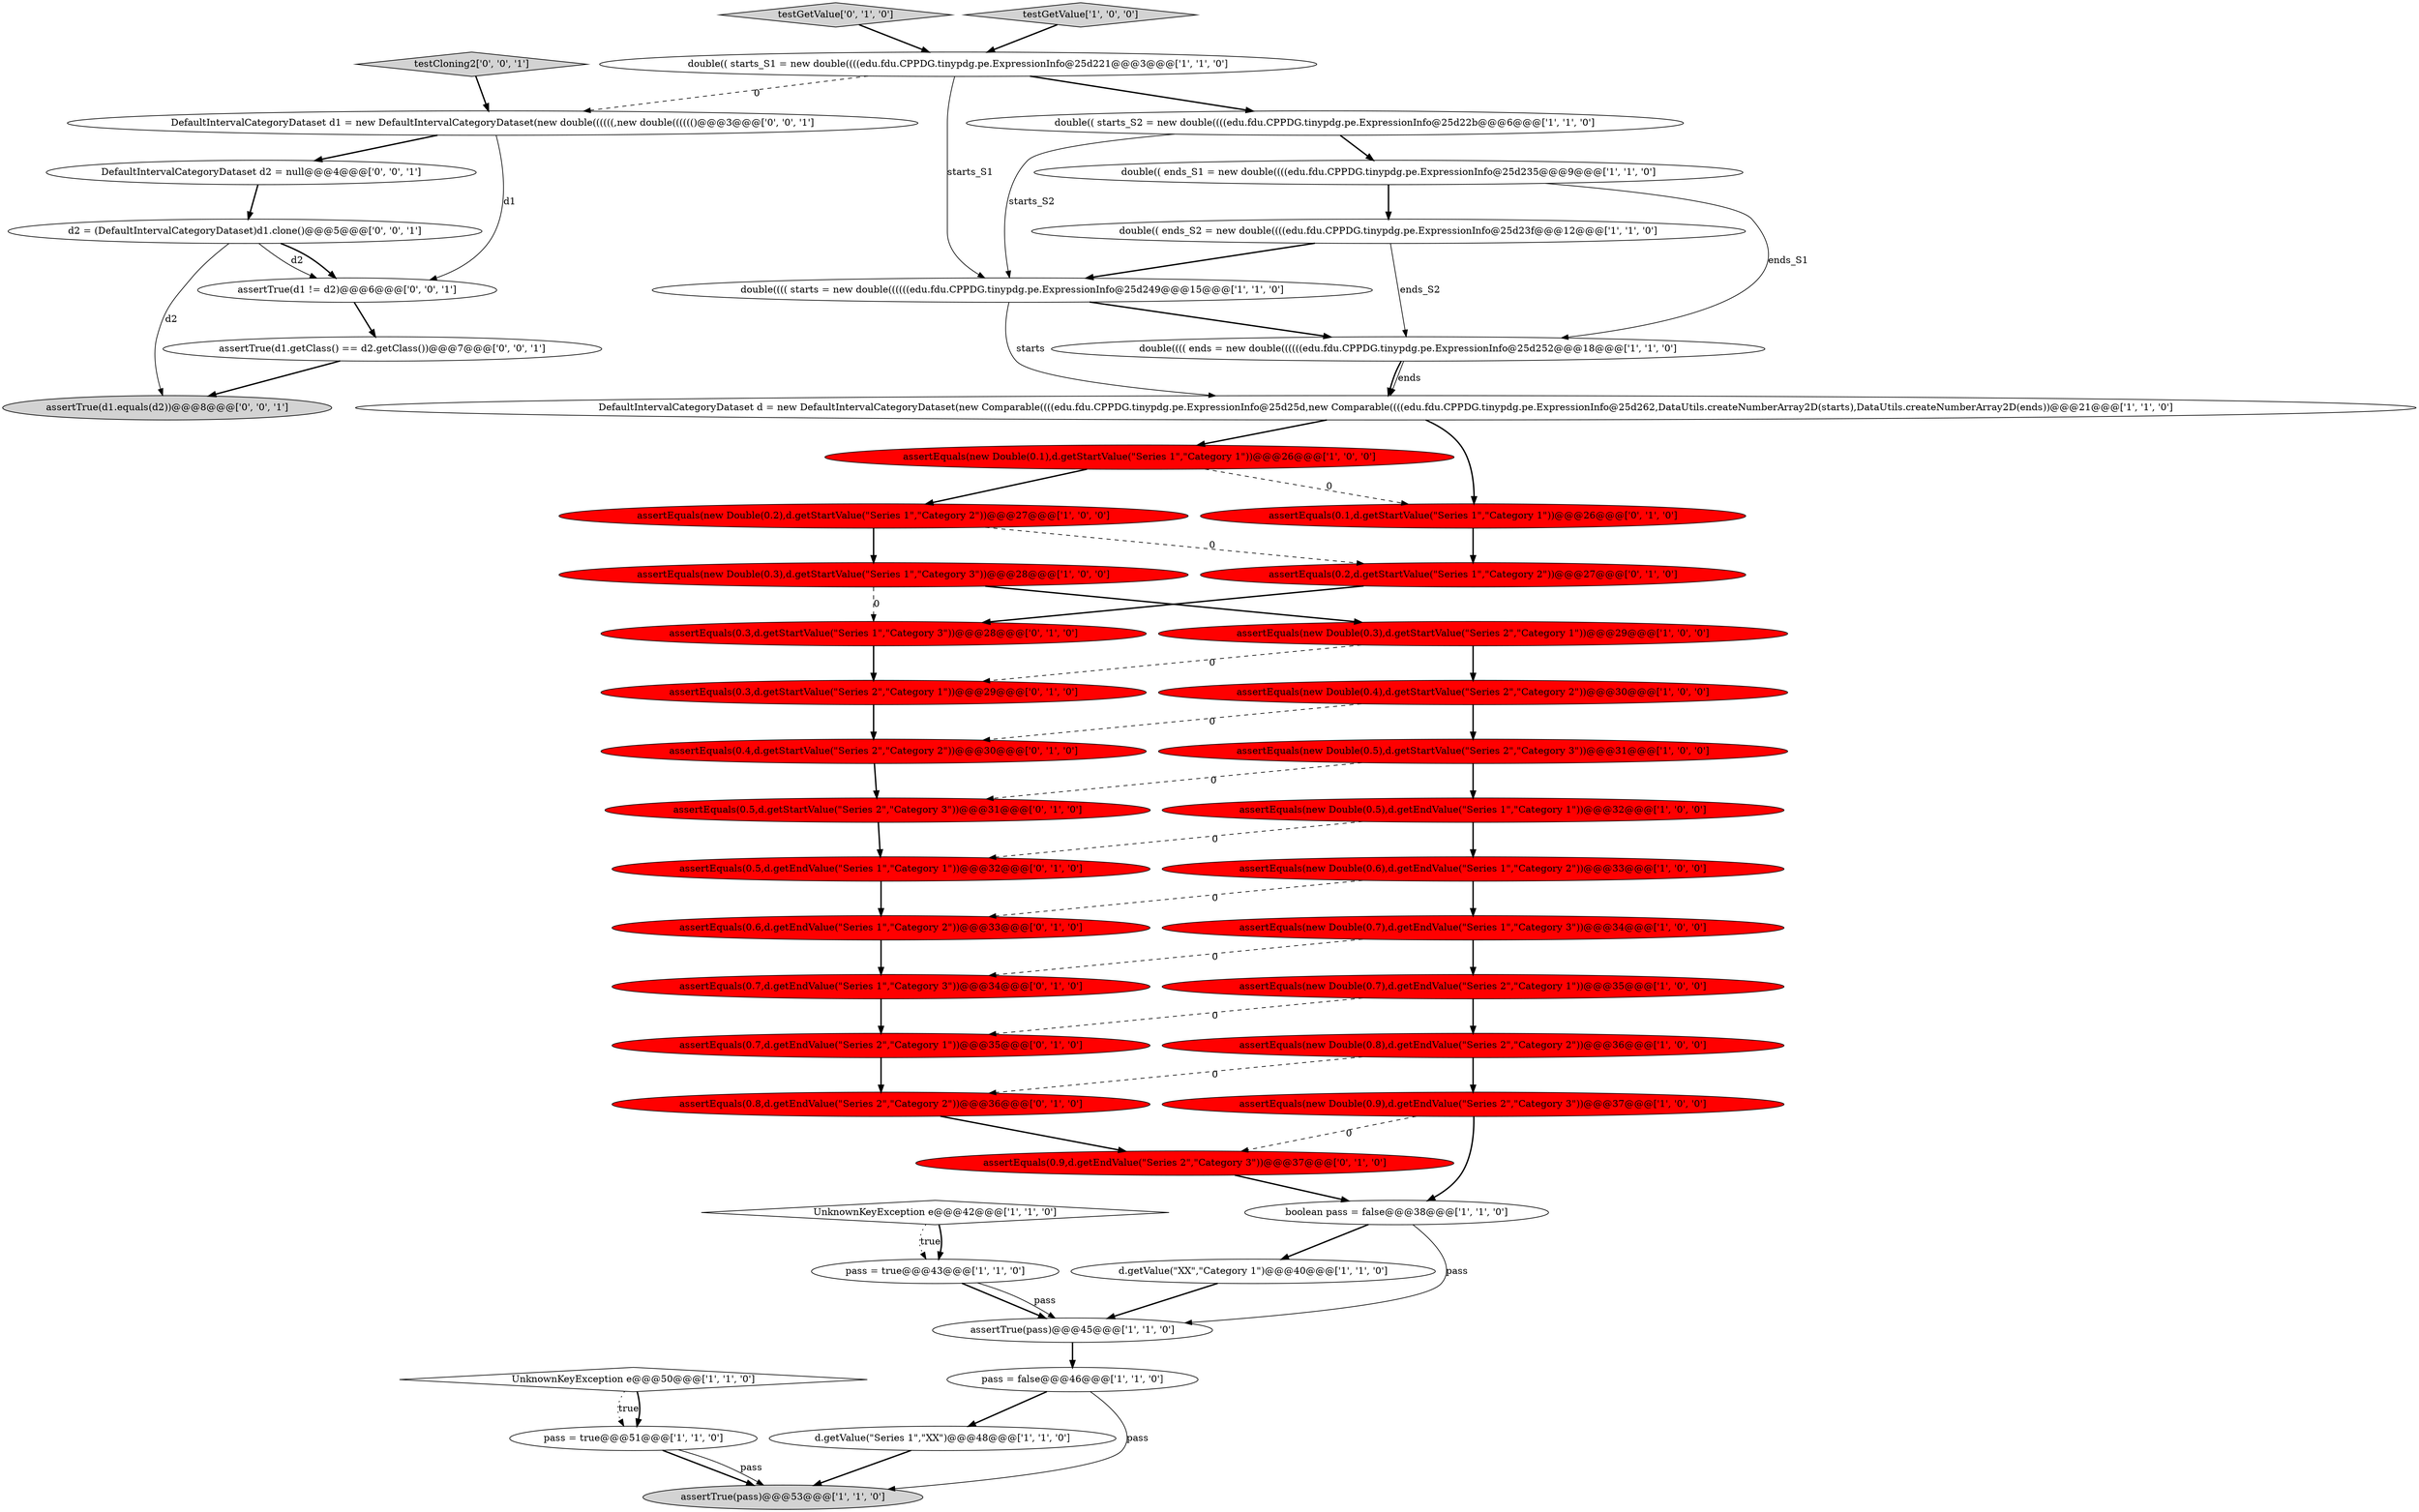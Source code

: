 digraph {
37 [style = filled, label = "assertEquals(0.8,d.getEndValue(\"Series 2\",\"Category 2\"))@@@36@@@['0', '1', '0']", fillcolor = red, shape = ellipse image = "AAA1AAABBB2BBB"];
23 [style = filled, label = "assertEquals(new Double(0.7),d.getEndValue(\"Series 1\",\"Category 3\"))@@@34@@@['1', '0', '0']", fillcolor = red, shape = ellipse image = "AAA1AAABBB1BBB"];
22 [style = filled, label = "double(((( starts = new double((((((edu.fdu.CPPDG.tinypdg.pe.ExpressionInfo@25d249@@@15@@@['1', '1', '0']", fillcolor = white, shape = ellipse image = "AAA0AAABBB1BBB"];
16 [style = filled, label = "double(( ends_S2 = new double((((edu.fdu.CPPDG.tinypdg.pe.ExpressionInfo@25d23f@@@12@@@['1', '1', '0']", fillcolor = white, shape = ellipse image = "AAA0AAABBB1BBB"];
12 [style = filled, label = "pass = true@@@51@@@['1', '1', '0']", fillcolor = white, shape = ellipse image = "AAA0AAABBB1BBB"];
31 [style = filled, label = "assertEquals(0.9,d.getEndValue(\"Series 2\",\"Category 3\"))@@@37@@@['0', '1', '0']", fillcolor = red, shape = ellipse image = "AAA1AAABBB2BBB"];
8 [style = filled, label = "assertEquals(new Double(0.1),d.getStartValue(\"Series 1\",\"Category 1\"))@@@26@@@['1', '0', '0']", fillcolor = red, shape = ellipse image = "AAA1AAABBB1BBB"];
1 [style = filled, label = "d.getValue(\"XX\",\"Category 1\")@@@40@@@['1', '1', '0']", fillcolor = white, shape = ellipse image = "AAA0AAABBB1BBB"];
4 [style = filled, label = "pass = false@@@46@@@['1', '1', '0']", fillcolor = white, shape = ellipse image = "AAA0AAABBB1BBB"];
14 [style = filled, label = "DefaultIntervalCategoryDataset d = new DefaultIntervalCategoryDataset(new Comparable((((edu.fdu.CPPDG.tinypdg.pe.ExpressionInfo@25d25d,new Comparable((((edu.fdu.CPPDG.tinypdg.pe.ExpressionInfo@25d262,DataUtils.createNumberArray2D(starts),DataUtils.createNumberArray2D(ends))@@@21@@@['1', '1', '0']", fillcolor = white, shape = ellipse image = "AAA0AAABBB1BBB"];
32 [style = filled, label = "assertEquals(0.3,d.getStartValue(\"Series 2\",\"Category 1\"))@@@29@@@['0', '1', '0']", fillcolor = red, shape = ellipse image = "AAA1AAABBB2BBB"];
20 [style = filled, label = "UnknownKeyException e@@@42@@@['1', '1', '0']", fillcolor = white, shape = diamond image = "AAA0AAABBB1BBB"];
2 [style = filled, label = "double(((( ends = new double((((((edu.fdu.CPPDG.tinypdg.pe.ExpressionInfo@25d252@@@18@@@['1', '1', '0']", fillcolor = white, shape = ellipse image = "AAA0AAABBB1BBB"];
15 [style = filled, label = "assertEquals(new Double(0.5),d.getEndValue(\"Series 1\",\"Category 1\"))@@@32@@@['1', '0', '0']", fillcolor = red, shape = ellipse image = "AAA1AAABBB1BBB"];
25 [style = filled, label = "d.getValue(\"Series 1\",\"XX\")@@@48@@@['1', '1', '0']", fillcolor = white, shape = ellipse image = "AAA0AAABBB1BBB"];
43 [style = filled, label = "assertTrue(d1.getClass() == d2.getClass())@@@7@@@['0', '0', '1']", fillcolor = white, shape = ellipse image = "AAA0AAABBB3BBB"];
49 [style = filled, label = "d2 = (DefaultIntervalCategoryDataset)d1.clone()@@@5@@@['0', '0', '1']", fillcolor = white, shape = ellipse image = "AAA0AAABBB3BBB"];
17 [style = filled, label = "assertEquals(new Double(0.8),d.getEndValue(\"Series 2\",\"Category 2\"))@@@36@@@['1', '0', '0']", fillcolor = red, shape = ellipse image = "AAA1AAABBB1BBB"];
26 [style = filled, label = "assertEquals(new Double(0.3),d.getStartValue(\"Series 1\",\"Category 3\"))@@@28@@@['1', '0', '0']", fillcolor = red, shape = ellipse image = "AAA1AAABBB1BBB"];
47 [style = filled, label = "assertTrue(d1.equals(d2))@@@8@@@['0', '0', '1']", fillcolor = lightgray, shape = ellipse image = "AAA0AAABBB3BBB"];
33 [style = filled, label = "assertEquals(0.6,d.getEndValue(\"Series 1\",\"Category 2\"))@@@33@@@['0', '1', '0']", fillcolor = red, shape = ellipse image = "AAA1AAABBB2BBB"];
3 [style = filled, label = "assertEquals(new Double(0.7),d.getEndValue(\"Series 2\",\"Category 1\"))@@@35@@@['1', '0', '0']", fillcolor = red, shape = ellipse image = "AAA1AAABBB1BBB"];
28 [style = filled, label = "assertTrue(pass)@@@45@@@['1', '1', '0']", fillcolor = white, shape = ellipse image = "AAA0AAABBB1BBB"];
45 [style = filled, label = "testCloning2['0', '0', '1']", fillcolor = lightgray, shape = diamond image = "AAA0AAABBB3BBB"];
30 [style = filled, label = "testGetValue['0', '1', '0']", fillcolor = lightgray, shape = diamond image = "AAA0AAABBB2BBB"];
13 [style = filled, label = "testGetValue['1', '0', '0']", fillcolor = lightgray, shape = diamond image = "AAA0AAABBB1BBB"];
40 [style = filled, label = "assertEquals(0.3,d.getStartValue(\"Series 1\",\"Category 3\"))@@@28@@@['0', '1', '0']", fillcolor = red, shape = ellipse image = "AAA1AAABBB2BBB"];
46 [style = filled, label = "DefaultIntervalCategoryDataset d1 = new DefaultIntervalCategoryDataset(new double((((((,new double(((((()@@@3@@@['0', '0', '1']", fillcolor = white, shape = ellipse image = "AAA0AAABBB3BBB"];
41 [style = filled, label = "assertEquals(0.1,d.getStartValue(\"Series 1\",\"Category 1\"))@@@26@@@['0', '1', '0']", fillcolor = red, shape = ellipse image = "AAA1AAABBB2BBB"];
9 [style = filled, label = "UnknownKeyException e@@@50@@@['1', '1', '0']", fillcolor = white, shape = diamond image = "AAA0AAABBB1BBB"];
21 [style = filled, label = "assertEquals(new Double(0.9),d.getEndValue(\"Series 2\",\"Category 3\"))@@@37@@@['1', '0', '0']", fillcolor = red, shape = ellipse image = "AAA1AAABBB1BBB"];
39 [style = filled, label = "assertEquals(0.7,d.getEndValue(\"Series 1\",\"Category 3\"))@@@34@@@['0', '1', '0']", fillcolor = red, shape = ellipse image = "AAA1AAABBB2BBB"];
44 [style = filled, label = "DefaultIntervalCategoryDataset d2 = null@@@4@@@['0', '0', '1']", fillcolor = white, shape = ellipse image = "AAA0AAABBB3BBB"];
35 [style = filled, label = "assertEquals(0.5,d.getEndValue(\"Series 1\",\"Category 1\"))@@@32@@@['0', '1', '0']", fillcolor = red, shape = ellipse image = "AAA1AAABBB2BBB"];
34 [style = filled, label = "assertEquals(0.7,d.getEndValue(\"Series 2\",\"Category 1\"))@@@35@@@['0', '1', '0']", fillcolor = red, shape = ellipse image = "AAA1AAABBB2BBB"];
6 [style = filled, label = "boolean pass = false@@@38@@@['1', '1', '0']", fillcolor = white, shape = ellipse image = "AAA0AAABBB1BBB"];
29 [style = filled, label = "assertEquals(new Double(0.4),d.getStartValue(\"Series 2\",\"Category 2\"))@@@30@@@['1', '0', '0']", fillcolor = red, shape = ellipse image = "AAA1AAABBB1BBB"];
42 [style = filled, label = "assertEquals(0.5,d.getStartValue(\"Series 2\",\"Category 3\"))@@@31@@@['0', '1', '0']", fillcolor = red, shape = ellipse image = "AAA1AAABBB2BBB"];
5 [style = filled, label = "assertTrue(pass)@@@53@@@['1', '1', '0']", fillcolor = lightgray, shape = ellipse image = "AAA0AAABBB1BBB"];
38 [style = filled, label = "assertEquals(0.4,d.getStartValue(\"Series 2\",\"Category 2\"))@@@30@@@['0', '1', '0']", fillcolor = red, shape = ellipse image = "AAA1AAABBB2BBB"];
10 [style = filled, label = "double(( starts_S1 = new double((((edu.fdu.CPPDG.tinypdg.pe.ExpressionInfo@25d221@@@3@@@['1', '1', '0']", fillcolor = white, shape = ellipse image = "AAA0AAABBB1BBB"];
36 [style = filled, label = "assertEquals(0.2,d.getStartValue(\"Series 1\",\"Category 2\"))@@@27@@@['0', '1', '0']", fillcolor = red, shape = ellipse image = "AAA1AAABBB2BBB"];
19 [style = filled, label = "double(( starts_S2 = new double((((edu.fdu.CPPDG.tinypdg.pe.ExpressionInfo@25d22b@@@6@@@['1', '1', '0']", fillcolor = white, shape = ellipse image = "AAA0AAABBB1BBB"];
27 [style = filled, label = "assertEquals(new Double(0.3),d.getStartValue(\"Series 2\",\"Category 1\"))@@@29@@@['1', '0', '0']", fillcolor = red, shape = ellipse image = "AAA1AAABBB1BBB"];
0 [style = filled, label = "assertEquals(new Double(0.5),d.getStartValue(\"Series 2\",\"Category 3\"))@@@31@@@['1', '0', '0']", fillcolor = red, shape = ellipse image = "AAA1AAABBB1BBB"];
11 [style = filled, label = "pass = true@@@43@@@['1', '1', '0']", fillcolor = white, shape = ellipse image = "AAA0AAABBB1BBB"];
48 [style = filled, label = "assertTrue(d1 != d2)@@@6@@@['0', '0', '1']", fillcolor = white, shape = ellipse image = "AAA0AAABBB3BBB"];
7 [style = filled, label = "double(( ends_S1 = new double((((edu.fdu.CPPDG.tinypdg.pe.ExpressionInfo@25d235@@@9@@@['1', '1', '0']", fillcolor = white, shape = ellipse image = "AAA0AAABBB1BBB"];
24 [style = filled, label = "assertEquals(new Double(0.2),d.getStartValue(\"Series 1\",\"Category 2\"))@@@27@@@['1', '0', '0']", fillcolor = red, shape = ellipse image = "AAA1AAABBB1BBB"];
18 [style = filled, label = "assertEquals(new Double(0.6),d.getEndValue(\"Series 1\",\"Category 2\"))@@@33@@@['1', '0', '0']", fillcolor = red, shape = ellipse image = "AAA1AAABBB1BBB"];
46->44 [style = bold, label=""];
13->10 [style = bold, label=""];
11->28 [style = bold, label=""];
9->12 [style = dotted, label="true"];
36->40 [style = bold, label=""];
6->28 [style = solid, label="pass"];
22->2 [style = bold, label=""];
12->5 [style = bold, label=""];
18->23 [style = bold, label=""];
4->25 [style = bold, label=""];
20->11 [style = dotted, label="true"];
21->6 [style = bold, label=""];
39->34 [style = bold, label=""];
10->19 [style = bold, label=""];
29->0 [style = bold, label=""];
35->33 [style = bold, label=""];
22->14 [style = solid, label="starts"];
49->48 [style = bold, label=""];
23->3 [style = bold, label=""];
44->49 [style = bold, label=""];
16->22 [style = bold, label=""];
38->42 [style = bold, label=""];
8->41 [style = dashed, label="0"];
15->18 [style = bold, label=""];
0->15 [style = bold, label=""];
42->35 [style = bold, label=""];
15->35 [style = dashed, label="0"];
21->31 [style = dashed, label="0"];
32->38 [style = bold, label=""];
6->1 [style = bold, label=""];
24->26 [style = bold, label=""];
26->27 [style = bold, label=""];
1->28 [style = bold, label=""];
7->2 [style = solid, label="ends_S1"];
10->46 [style = dashed, label="0"];
41->36 [style = bold, label=""];
3->34 [style = dashed, label="0"];
43->47 [style = bold, label=""];
31->6 [style = bold, label=""];
33->39 [style = bold, label=""];
19->22 [style = solid, label="starts_S2"];
34->37 [style = bold, label=""];
0->42 [style = dashed, label="0"];
37->31 [style = bold, label=""];
48->43 [style = bold, label=""];
18->33 [style = dashed, label="0"];
23->39 [style = dashed, label="0"];
49->47 [style = solid, label="d2"];
2->14 [style = bold, label=""];
7->16 [style = bold, label=""];
11->28 [style = solid, label="pass"];
27->32 [style = dashed, label="0"];
40->32 [style = bold, label=""];
30->10 [style = bold, label=""];
2->14 [style = solid, label="ends"];
4->5 [style = solid, label="pass"];
3->17 [style = bold, label=""];
25->5 [style = bold, label=""];
29->38 [style = dashed, label="0"];
14->8 [style = bold, label=""];
12->5 [style = solid, label="pass"];
9->12 [style = bold, label=""];
45->46 [style = bold, label=""];
10->22 [style = solid, label="starts_S1"];
27->29 [style = bold, label=""];
17->37 [style = dashed, label="0"];
46->48 [style = solid, label="d1"];
24->36 [style = dashed, label="0"];
19->7 [style = bold, label=""];
17->21 [style = bold, label=""];
14->41 [style = bold, label=""];
49->48 [style = solid, label="d2"];
26->40 [style = dashed, label="0"];
16->2 [style = solid, label="ends_S2"];
28->4 [style = bold, label=""];
20->11 [style = bold, label=""];
8->24 [style = bold, label=""];
}
